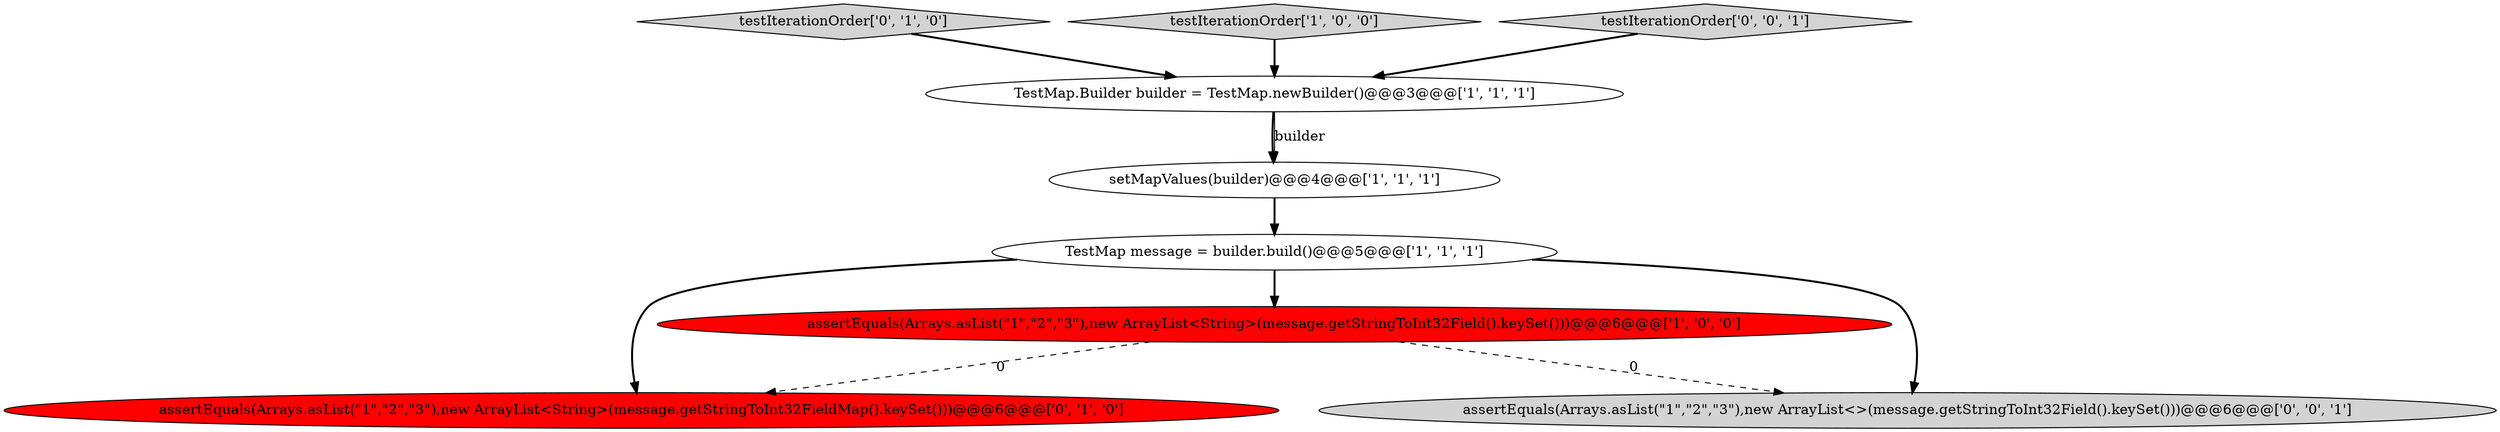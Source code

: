 digraph {
6 [style = filled, label = "testIterationOrder['0', '1', '0']", fillcolor = lightgray, shape = diamond image = "AAA0AAABBB2BBB"];
3 [style = filled, label = "setMapValues(builder)@@@4@@@['1', '1', '1']", fillcolor = white, shape = ellipse image = "AAA0AAABBB1BBB"];
1 [style = filled, label = "assertEquals(Arrays.asList(\"1\",\"2\",\"3\"),new ArrayList<String>(message.getStringToInt32Field().keySet()))@@@6@@@['1', '0', '0']", fillcolor = red, shape = ellipse image = "AAA1AAABBB1BBB"];
5 [style = filled, label = "assertEquals(Arrays.asList(\"1\",\"2\",\"3\"),new ArrayList<String>(message.getStringToInt32FieldMap().keySet()))@@@6@@@['0', '1', '0']", fillcolor = red, shape = ellipse image = "AAA1AAABBB2BBB"];
2 [style = filled, label = "testIterationOrder['1', '0', '0']", fillcolor = lightgray, shape = diamond image = "AAA0AAABBB1BBB"];
8 [style = filled, label = "testIterationOrder['0', '0', '1']", fillcolor = lightgray, shape = diamond image = "AAA0AAABBB3BBB"];
4 [style = filled, label = "TestMap message = builder.build()@@@5@@@['1', '1', '1']", fillcolor = white, shape = ellipse image = "AAA0AAABBB1BBB"];
0 [style = filled, label = "TestMap.Builder builder = TestMap.newBuilder()@@@3@@@['1', '1', '1']", fillcolor = white, shape = ellipse image = "AAA0AAABBB1BBB"];
7 [style = filled, label = "assertEquals(Arrays.asList(\"1\",\"2\",\"3\"),new ArrayList<>(message.getStringToInt32Field().keySet()))@@@6@@@['0', '0', '1']", fillcolor = lightgray, shape = ellipse image = "AAA0AAABBB3BBB"];
8->0 [style = bold, label=""];
0->3 [style = bold, label=""];
4->1 [style = bold, label=""];
2->0 [style = bold, label=""];
6->0 [style = bold, label=""];
0->3 [style = solid, label="builder"];
1->5 [style = dashed, label="0"];
1->7 [style = dashed, label="0"];
3->4 [style = bold, label=""];
4->5 [style = bold, label=""];
4->7 [style = bold, label=""];
}
